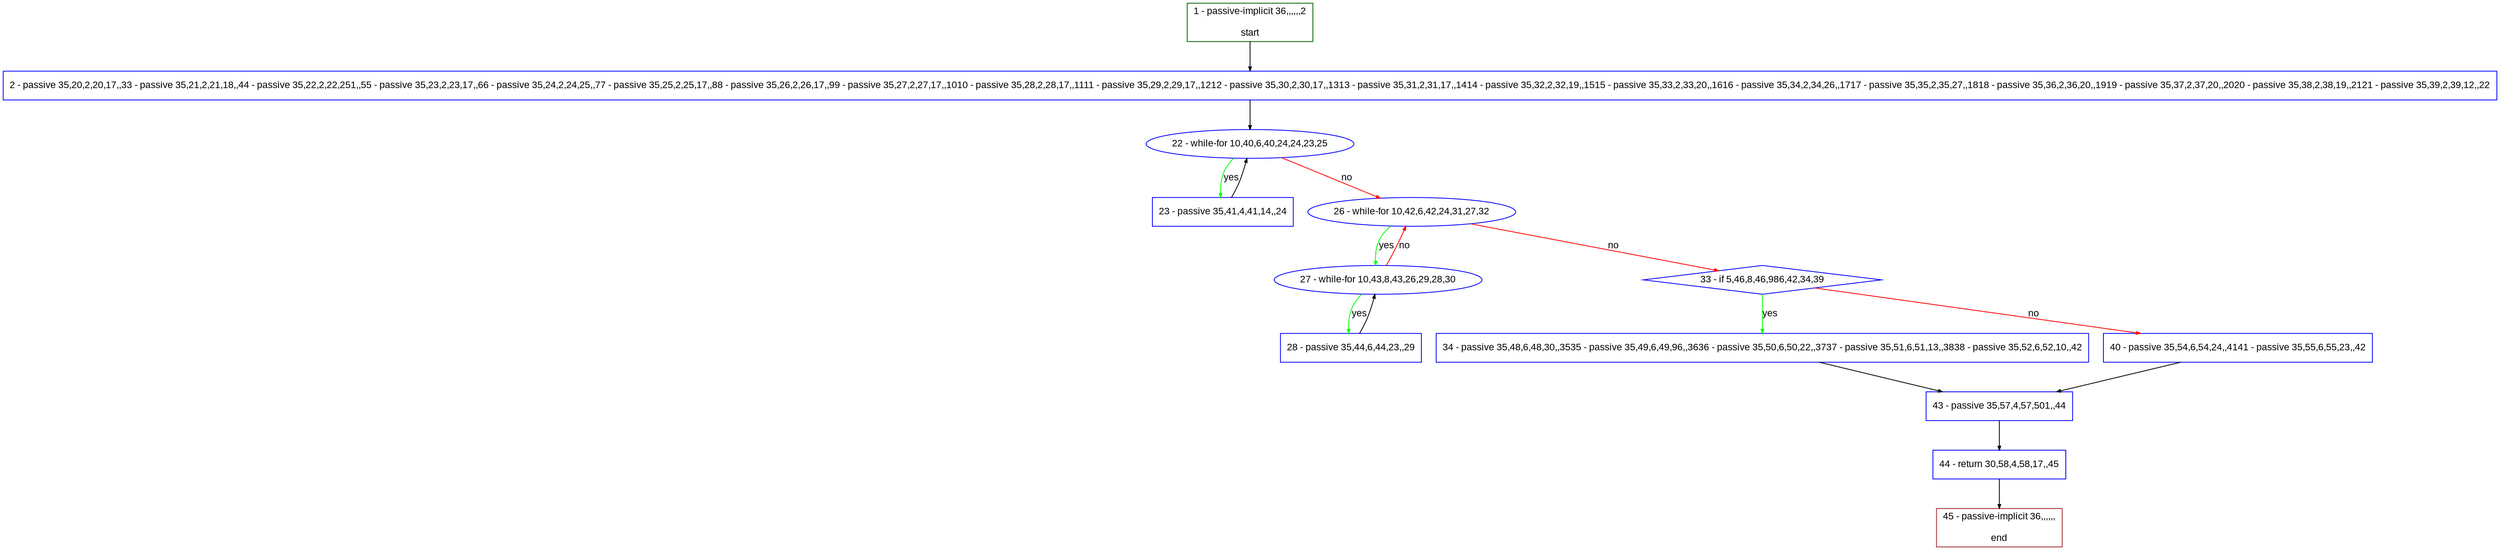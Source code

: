 digraph "" {
  graph [pack="true", label="", fontsize="12", packmode="clust", fontname="Arial", fillcolor="#FFFFCC", bgcolor="white", style="rounded,filled", compound="true"];
  node [node_initialized="no", label="", color="grey", fontsize="12", fillcolor="white", fontname="Arial", style="filled", shape="rectangle", compound="true", fixedsize="false"];
  edge [fontcolor="black", arrowhead="normal", arrowtail="none", arrowsize="0.5", ltail="", label="", color="black", fontsize="12", lhead="", fontname="Arial", dir="forward", compound="true"];
  __N1 [label="2 - passive 35,20,2,20,17,,33 - passive 35,21,2,21,18,,44 - passive 35,22,2,22,251,,55 - passive 35,23,2,23,17,,66 - passive 35,24,2,24,25,,77 - passive 35,25,2,25,17,,88 - passive 35,26,2,26,17,,99 - passive 35,27,2,27,17,,1010 - passive 35,28,2,28,17,,1111 - passive 35,29,2,29,17,,1212 - passive 35,30,2,30,17,,1313 - passive 35,31,2,31,17,,1414 - passive 35,32,2,32,19,,1515 - passive 35,33,2,33,20,,1616 - passive 35,34,2,34,26,,1717 - passive 35,35,2,35,27,,1818 - passive 35,36,2,36,20,,1919 - passive 35,37,2,37,20,,2020 - passive 35,38,2,38,19,,2121 - passive 35,39,2,39,12,,22", color="#0000ff", fillcolor="#ffffff", style="filled", shape="box"];
  __N2 [label="1 - passive-implicit 36,,,,,,2\n\nstart", color="#006400", fillcolor="#ffffff", style="filled", shape="box"];
  __N3 [label="22 - while-for 10,40,6,40,24,24,23,25", color="#0000ff", fillcolor="#ffffff", style="filled", shape="oval"];
  __N4 [label="23 - passive 35,41,4,41,14,,24", color="#0000ff", fillcolor="#ffffff", style="filled", shape="box"];
  __N5 [label="26 - while-for 10,42,6,42,24,31,27,32", color="#0000ff", fillcolor="#ffffff", style="filled", shape="oval"];
  __N6 [label="27 - while-for 10,43,8,43,26,29,28,30", color="#0000ff", fillcolor="#ffffff", style="filled", shape="oval"];
  __N7 [label="33 - if 5,46,8,46,986,42,34,39", color="#0000ff", fillcolor="#ffffff", style="filled", shape="diamond"];
  __N8 [label="28 - passive 35,44,6,44,23,,29", color="#0000ff", fillcolor="#ffffff", style="filled", shape="box"];
  __N9 [label="34 - passive 35,48,6,48,30,,3535 - passive 35,49,6,49,96,,3636 - passive 35,50,6,50,22,,3737 - passive 35,51,6,51,13,,3838 - passive 35,52,6,52,10,,42", color="#0000ff", fillcolor="#ffffff", style="filled", shape="box"];
  __N10 [label="40 - passive 35,54,6,54,24,,4141 - passive 35,55,6,55,23,,42", color="#0000ff", fillcolor="#ffffff", style="filled", shape="box"];
  __N11 [label="43 - passive 35,57,4,57,501,,44", color="#0000ff", fillcolor="#ffffff", style="filled", shape="box"];
  __N12 [label="44 - return 30,58,4,58,17,,45", color="#0000ff", fillcolor="#ffffff", style="filled", shape="box"];
  __N13 [label="45 - passive-implicit 36,,,,,,\n\nend", color="#a52a2a", fillcolor="#ffffff", style="filled", shape="box"];
  __N2 -> __N1 [arrowhead="normal", arrowtail="none", color="#000000", label="", dir="forward"];
  __N1 -> __N3 [arrowhead="normal", arrowtail="none", color="#000000", label="", dir="forward"];
  __N3 -> __N4 [arrowhead="normal", arrowtail="none", color="#00ff00", label="yes", dir="forward"];
  __N4 -> __N3 [arrowhead="normal", arrowtail="none", color="#000000", label="", dir="forward"];
  __N3 -> __N5 [arrowhead="normal", arrowtail="none", color="#ff0000", label="no", dir="forward"];
  __N5 -> __N6 [arrowhead="normal", arrowtail="none", color="#00ff00", label="yes", dir="forward"];
  __N6 -> __N5 [arrowhead="normal", arrowtail="none", color="#ff0000", label="no", dir="forward"];
  __N5 -> __N7 [arrowhead="normal", arrowtail="none", color="#ff0000", label="no", dir="forward"];
  __N6 -> __N8 [arrowhead="normal", arrowtail="none", color="#00ff00", label="yes", dir="forward"];
  __N8 -> __N6 [arrowhead="normal", arrowtail="none", color="#000000", label="", dir="forward"];
  __N7 -> __N9 [arrowhead="normal", arrowtail="none", color="#00ff00", label="yes", dir="forward"];
  __N7 -> __N10 [arrowhead="normal", arrowtail="none", color="#ff0000", label="no", dir="forward"];
  __N9 -> __N11 [arrowhead="normal", arrowtail="none", color="#000000", label="", dir="forward"];
  __N10 -> __N11 [arrowhead="normal", arrowtail="none", color="#000000", label="", dir="forward"];
  __N11 -> __N12 [arrowhead="normal", arrowtail="none", color="#000000", label="", dir="forward"];
  __N12 -> __N13 [arrowhead="normal", arrowtail="none", color="#000000", label="", dir="forward"];
}
